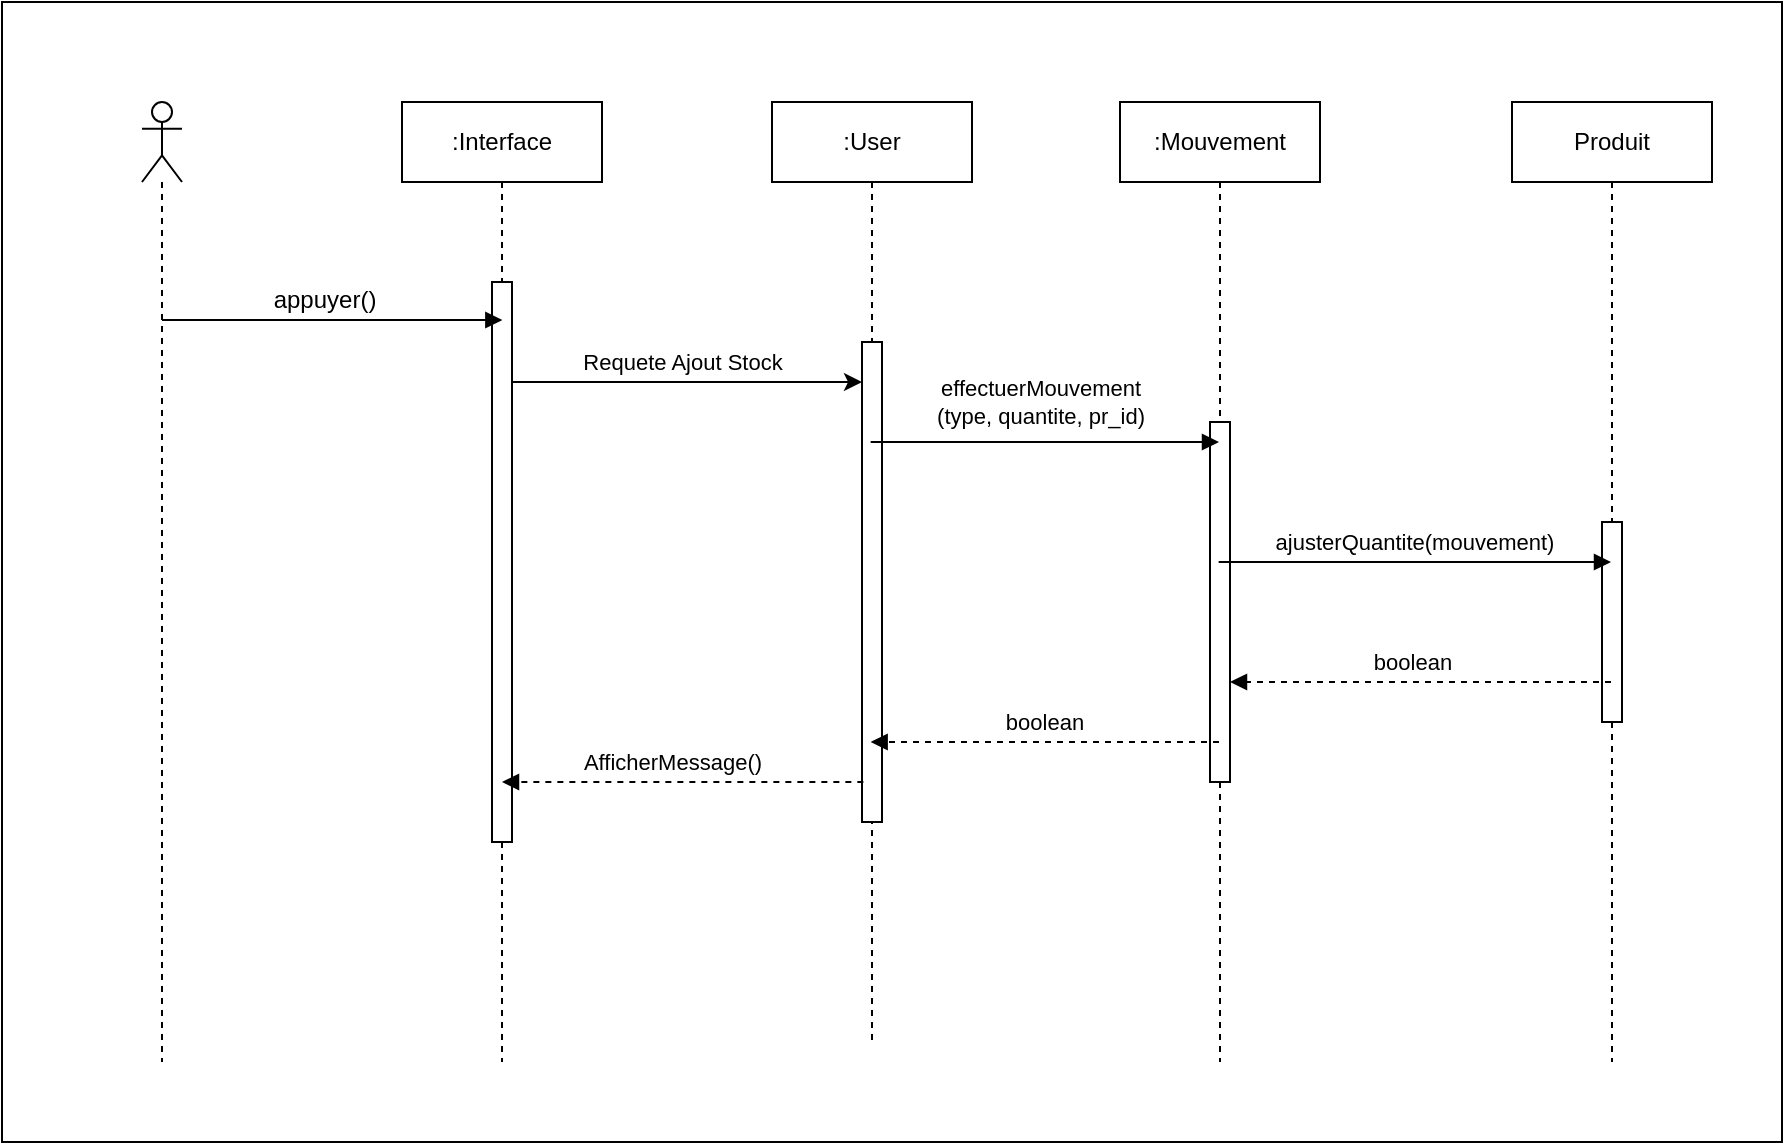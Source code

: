 <mxfile version="28.2.0">
  <diagram name="Page-1" id="0IvUOQPM8hiprNO5s04w">
    <mxGraphModel dx="922" dy="1296" grid="1" gridSize="10" guides="1" tooltips="1" connect="1" arrows="1" fold="1" page="1" pageScale="1" pageWidth="827" pageHeight="1169" math="0" shadow="0">
      <root>
        <mxCell id="0" />
        <mxCell id="1" parent="0" />
        <mxCell id="LRpjKhDhdiIs4RPIoN-L-1" value="" style="rounded=0;whiteSpace=wrap;html=1;" vertex="1" parent="1">
          <mxGeometry x="40" y="40" width="890" height="570" as="geometry" />
        </mxCell>
        <mxCell id="LRpjKhDhdiIs4RPIoN-L-2" value="" style="shape=umlLifeline;perimeter=lifelinePerimeter;whiteSpace=wrap;html=1;container=1;dropTarget=0;collapsible=0;recursiveResize=0;outlineConnect=0;portConstraint=eastwest;newEdgeStyle={&quot;curved&quot;:0,&quot;rounded&quot;:0};participant=umlActor;" vertex="1" parent="1">
          <mxGeometry x="110" y="90" width="20" height="480" as="geometry" />
        </mxCell>
        <mxCell id="LRpjKhDhdiIs4RPIoN-L-3" value=":User" style="shape=umlLifeline;perimeter=lifelinePerimeter;whiteSpace=wrap;html=1;container=1;dropTarget=0;collapsible=0;recursiveResize=0;outlineConnect=0;portConstraint=eastwest;newEdgeStyle={&quot;curved&quot;:0,&quot;rounded&quot;:0};" vertex="1" parent="1">
          <mxGeometry x="425" y="90" width="100" height="470" as="geometry" />
        </mxCell>
        <mxCell id="LRpjKhDhdiIs4RPIoN-L-4" value="" style="html=1;points=[[0,0,0,0,5],[0,1,0,0,-5],[1,0,0,0,5],[1,1,0,0,-5]];perimeter=orthogonalPerimeter;outlineConnect=0;targetShapes=umlLifeline;portConstraint=eastwest;newEdgeStyle={&quot;curved&quot;:0,&quot;rounded&quot;:0};" vertex="1" parent="LRpjKhDhdiIs4RPIoN-L-3">
          <mxGeometry x="45" y="120" width="10" height="240" as="geometry" />
        </mxCell>
        <mxCell id="LRpjKhDhdiIs4RPIoN-L-10" value=":Mouvement" style="shape=umlLifeline;perimeter=lifelinePerimeter;whiteSpace=wrap;html=1;container=1;dropTarget=0;collapsible=0;recursiveResize=0;outlineConnect=0;portConstraint=eastwest;newEdgeStyle={&quot;curved&quot;:0,&quot;rounded&quot;:0};" vertex="1" parent="1">
          <mxGeometry x="599" y="90" width="100" height="480" as="geometry" />
        </mxCell>
        <mxCell id="LRpjKhDhdiIs4RPIoN-L-11" value="" style="html=1;points=[[0,0,0,0,5],[0,1,0,0,-5],[1,0,0,0,5],[1,1,0,0,-5]];perimeter=orthogonalPerimeter;outlineConnect=0;targetShapes=umlLifeline;portConstraint=eastwest;newEdgeStyle={&quot;curved&quot;:0,&quot;rounded&quot;:0};" vertex="1" parent="LRpjKhDhdiIs4RPIoN-L-10">
          <mxGeometry x="45" y="160" width="10" height="180" as="geometry" />
        </mxCell>
        <mxCell id="LRpjKhDhdiIs4RPIoN-L-12" value="" style="endArrow=block;html=1;rounded=0;endFill=1;" edge="1" parent="1">
          <mxGeometry width="50" height="50" relative="1" as="geometry">
            <mxPoint x="474.324" y="260" as="sourcePoint" />
            <mxPoint x="648.5" y="260" as="targetPoint" />
          </mxGeometry>
        </mxCell>
        <mxCell id="LRpjKhDhdiIs4RPIoN-L-13" value="effectuerMouvement&lt;div&gt;(type, quantite, pr_id)&lt;/div&gt;" style="edgeLabel;html=1;align=center;verticalAlign=middle;resizable=0;points=[];" vertex="1" connectable="0" parent="LRpjKhDhdiIs4RPIoN-L-12">
          <mxGeometry x="-0.036" y="7" relative="1" as="geometry">
            <mxPoint y="-13" as="offset" />
          </mxGeometry>
        </mxCell>
        <mxCell id="LRpjKhDhdiIs4RPIoN-L-14" value="Produit" style="shape=umlLifeline;perimeter=lifelinePerimeter;whiteSpace=wrap;html=1;container=1;dropTarget=0;collapsible=0;recursiveResize=0;outlineConnect=0;portConstraint=eastwest;newEdgeStyle={&quot;curved&quot;:0,&quot;rounded&quot;:0};" vertex="1" parent="1">
          <mxGeometry x="795" y="90" width="100" height="480" as="geometry" />
        </mxCell>
        <mxCell id="LRpjKhDhdiIs4RPIoN-L-15" value="" style="html=1;points=[[0,0,0,0,5],[0,1,0,0,-5],[1,0,0,0,5],[1,1,0,0,-5]];perimeter=orthogonalPerimeter;outlineConnect=0;targetShapes=umlLifeline;portConstraint=eastwest;newEdgeStyle={&quot;curved&quot;:0,&quot;rounded&quot;:0};" vertex="1" parent="LRpjKhDhdiIs4RPIoN-L-14">
          <mxGeometry x="45" y="210" width="10" height="100" as="geometry" />
        </mxCell>
        <mxCell id="LRpjKhDhdiIs4RPIoN-L-16" value="" style="endArrow=block;html=1;rounded=0;endFill=1;" edge="1" parent="1">
          <mxGeometry width="50" height="50" relative="1" as="geometry">
            <mxPoint x="648.324" y="320" as="sourcePoint" />
            <mxPoint x="844.5" y="320" as="targetPoint" />
          </mxGeometry>
        </mxCell>
        <mxCell id="LRpjKhDhdiIs4RPIoN-L-17" value="ajusterQuantite(mouvement)" style="edgeLabel;html=1;align=center;verticalAlign=middle;resizable=0;points=[];" vertex="1" connectable="0" parent="LRpjKhDhdiIs4RPIoN-L-16">
          <mxGeometry x="-0.119" y="4" relative="1" as="geometry">
            <mxPoint x="11" y="-6" as="offset" />
          </mxGeometry>
        </mxCell>
        <mxCell id="LRpjKhDhdiIs4RPIoN-L-18" value="" style="endArrow=block;html=1;rounded=0;dashed=1;endFill=1;" edge="1" parent="1">
          <mxGeometry width="50" height="50" relative="1" as="geometry">
            <mxPoint x="844.5" y="380" as="sourcePoint" />
            <mxPoint x="654" y="380" as="targetPoint" />
          </mxGeometry>
        </mxCell>
        <mxCell id="LRpjKhDhdiIs4RPIoN-L-19" value="boolean" style="edgeLabel;html=1;align=center;verticalAlign=middle;resizable=0;points=[];" vertex="1" connectable="0" parent="LRpjKhDhdiIs4RPIoN-L-18">
          <mxGeometry x="-0.132" y="-2" relative="1" as="geometry">
            <mxPoint x="-17" y="-8" as="offset" />
          </mxGeometry>
        </mxCell>
        <mxCell id="LRpjKhDhdiIs4RPIoN-L-20" value="" style="endArrow=block;html=1;rounded=0;dashed=1;endFill=1;" edge="1" parent="1">
          <mxGeometry width="50" height="50" relative="1" as="geometry">
            <mxPoint x="648.5" y="410" as="sourcePoint" />
            <mxPoint x="474.324" y="410" as="targetPoint" />
          </mxGeometry>
        </mxCell>
        <mxCell id="LRpjKhDhdiIs4RPIoN-L-21" value="boolean" style="edgeLabel;html=1;align=center;verticalAlign=middle;resizable=0;points=[];" vertex="1" connectable="0" parent="LRpjKhDhdiIs4RPIoN-L-20">
          <mxGeometry x="0.009" relative="1" as="geometry">
            <mxPoint y="-10" as="offset" />
          </mxGeometry>
        </mxCell>
        <mxCell id="LRpjKhDhdiIs4RPIoN-L-23" value=":Interface" style="shape=umlLifeline;perimeter=lifelinePerimeter;whiteSpace=wrap;html=1;container=1;dropTarget=0;collapsible=0;recursiveResize=0;outlineConnect=0;portConstraint=eastwest;newEdgeStyle={&quot;curved&quot;:0,&quot;rounded&quot;:0};" vertex="1" parent="1">
          <mxGeometry x="240" y="90" width="100" height="480" as="geometry" />
        </mxCell>
        <mxCell id="LRpjKhDhdiIs4RPIoN-L-24" value="" style="html=1;points=[[0,0,0,0,5],[0,1,0,0,-5],[1,0,0,0,5],[1,1,0,0,-5]];perimeter=orthogonalPerimeter;outlineConnect=0;targetShapes=umlLifeline;portConstraint=eastwest;newEdgeStyle={&quot;curved&quot;:0,&quot;rounded&quot;:0};" vertex="1" parent="LRpjKhDhdiIs4RPIoN-L-23">
          <mxGeometry x="45" y="90" width="10" height="280" as="geometry" />
        </mxCell>
        <mxCell id="LRpjKhDhdiIs4RPIoN-L-6" value="" style="endArrow=block;html=1;rounded=0;endFill=1;" edge="1" parent="1">
          <mxGeometry width="50" height="50" relative="1" as="geometry">
            <mxPoint x="120.004" y="199" as="sourcePoint" />
            <mxPoint x="290.18" y="199" as="targetPoint" />
          </mxGeometry>
        </mxCell>
        <mxCell id="LRpjKhDhdiIs4RPIoN-L-9" value="&lt;font style=&quot;font-size: 12px;&quot;&gt;appuyer()&lt;/font&gt;" style="edgeLabel;html=1;align=center;verticalAlign=middle;resizable=0;points=[];" vertex="1" connectable="0" parent="LRpjKhDhdiIs4RPIoN-L-6">
          <mxGeometry x="0.138" y="1" relative="1" as="geometry">
            <mxPoint x="-16" y="-9" as="offset" />
          </mxGeometry>
        </mxCell>
        <mxCell id="LRpjKhDhdiIs4RPIoN-L-26" value="Requete Ajout Stock" style="endArrow=classic;html=1;rounded=0;" edge="1" parent="1">
          <mxGeometry x="-0.029" y="10" width="50" height="50" relative="1" as="geometry">
            <mxPoint x="295" y="230" as="sourcePoint" />
            <mxPoint x="470" y="230" as="targetPoint" />
            <mxPoint as="offset" />
          </mxGeometry>
        </mxCell>
        <mxCell id="LRpjKhDhdiIs4RPIoN-L-28" value="" style="endArrow=block;html=1;rounded=0;dashed=1;endFill=1;" edge="1" parent="1">
          <mxGeometry width="50" height="50" relative="1" as="geometry">
            <mxPoint x="470.68" y="430" as="sourcePoint" />
            <mxPoint x="290.004" y="430" as="targetPoint" />
          </mxGeometry>
        </mxCell>
        <mxCell id="LRpjKhDhdiIs4RPIoN-L-29" value="AfficherMessage()" style="edgeLabel;html=1;align=center;verticalAlign=middle;resizable=0;points=[];" vertex="1" connectable="0" parent="LRpjKhDhdiIs4RPIoN-L-28">
          <mxGeometry x="0.065" y="-5" relative="1" as="geometry">
            <mxPoint y="-5" as="offset" />
          </mxGeometry>
        </mxCell>
      </root>
    </mxGraphModel>
  </diagram>
</mxfile>
